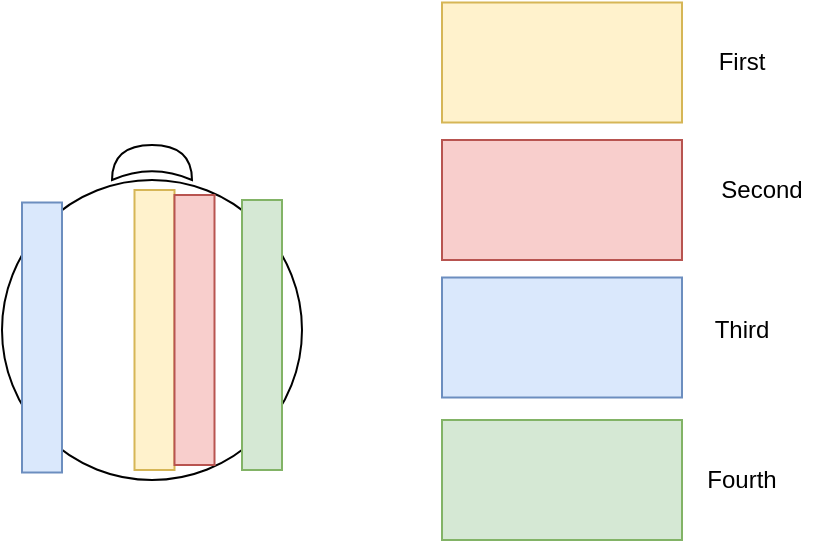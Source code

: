 <mxfile version="21.2.8" type="github">
  <diagram name="Page-1" id="vOUiNsE_Ql6HPXNtZsOp">
    <mxGraphModel dx="819" dy="523" grid="1" gridSize="10" guides="1" tooltips="1" connect="1" arrows="1" fold="1" page="1" pageScale="1" pageWidth="600" pageHeight="500" math="0" shadow="0">
      <root>
        <mxCell id="0" />
        <mxCell id="1" parent="0" />
        <mxCell id="pNGkDI2xaqKmXn3XfgN7-1" value="" style="ellipse;whiteSpace=wrap;html=1;aspect=fixed;" vertex="1" parent="1">
          <mxGeometry x="170" y="130" width="150" height="150" as="geometry" />
        </mxCell>
        <mxCell id="pNGkDI2xaqKmXn3XfgN7-2" value="" style="shape=xor;whiteSpace=wrap;html=1;rotation=-90;" vertex="1" parent="1">
          <mxGeometry x="236.25" y="101.25" width="17.5" height="40" as="geometry" />
        </mxCell>
        <mxCell id="pNGkDI2xaqKmXn3XfgN7-3" value="" style="rounded=0;whiteSpace=wrap;html=1;fillColor=#fff2cc;strokeColor=#d6b656;" vertex="1" parent="1">
          <mxGeometry x="236.25" y="135" width="20" height="140" as="geometry" />
        </mxCell>
        <mxCell id="pNGkDI2xaqKmXn3XfgN7-4" value="" style="rounded=0;whiteSpace=wrap;html=1;fillColor=#fff2cc;strokeColor=#d6b656;" vertex="1" parent="1">
          <mxGeometry x="390" y="41.25" width="120" height="60" as="geometry" />
        </mxCell>
        <mxCell id="pNGkDI2xaqKmXn3XfgN7-6" value="First" style="text;html=1;strokeColor=none;fillColor=none;align=center;verticalAlign=middle;whiteSpace=wrap;rounded=0;" vertex="1" parent="1">
          <mxGeometry x="510" y="56.25" width="60" height="30" as="geometry" />
        </mxCell>
        <mxCell id="pNGkDI2xaqKmXn3XfgN7-7" value="" style="rounded=0;whiteSpace=wrap;html=1;fillColor=#f8cecc;strokeColor=#b85450;" vertex="1" parent="1">
          <mxGeometry x="256.25" y="137.5" width="20" height="135" as="geometry" />
        </mxCell>
        <mxCell id="pNGkDI2xaqKmXn3XfgN7-8" value="" style="rounded=0;whiteSpace=wrap;html=1;fillColor=#f8cecc;strokeColor=#b85450;" vertex="1" parent="1">
          <mxGeometry x="390" y="110" width="120" height="60" as="geometry" />
        </mxCell>
        <mxCell id="pNGkDI2xaqKmXn3XfgN7-9" value="Second" style="text;html=1;strokeColor=none;fillColor=none;align=center;verticalAlign=middle;whiteSpace=wrap;rounded=0;" vertex="1" parent="1">
          <mxGeometry x="520" y="120" width="60" height="30" as="geometry" />
        </mxCell>
        <mxCell id="pNGkDI2xaqKmXn3XfgN7-10" value="" style="rounded=0;whiteSpace=wrap;html=1;fillColor=#d5e8d4;strokeColor=#82b366;" vertex="1" parent="1">
          <mxGeometry x="290" y="140" width="20" height="135" as="geometry" />
        </mxCell>
        <mxCell id="pNGkDI2xaqKmXn3XfgN7-11" value="" style="rounded=0;whiteSpace=wrap;html=1;fillColor=#dae8fc;strokeColor=#6c8ebf;" vertex="1" parent="1">
          <mxGeometry x="180" y="141.25" width="20" height="135" as="geometry" />
        </mxCell>
        <mxCell id="pNGkDI2xaqKmXn3XfgN7-12" value="" style="rounded=0;whiteSpace=wrap;html=1;fillColor=#dae8fc;strokeColor=#6c8ebf;" vertex="1" parent="1">
          <mxGeometry x="390" y="178.75" width="120" height="60" as="geometry" />
        </mxCell>
        <mxCell id="pNGkDI2xaqKmXn3XfgN7-13" value="Third" style="text;html=1;strokeColor=none;fillColor=none;align=center;verticalAlign=middle;whiteSpace=wrap;rounded=0;" vertex="1" parent="1">
          <mxGeometry x="510" y="190" width="60" height="30" as="geometry" />
        </mxCell>
        <mxCell id="pNGkDI2xaqKmXn3XfgN7-14" value="" style="rounded=0;whiteSpace=wrap;html=1;fillColor=#d5e8d4;strokeColor=#82b366;" vertex="1" parent="1">
          <mxGeometry x="390" y="250" width="120" height="60" as="geometry" />
        </mxCell>
        <mxCell id="pNGkDI2xaqKmXn3XfgN7-15" value="Fourth" style="text;html=1;strokeColor=none;fillColor=none;align=center;verticalAlign=middle;whiteSpace=wrap;rounded=0;" vertex="1" parent="1">
          <mxGeometry x="510" y="265" width="60" height="30" as="geometry" />
        </mxCell>
      </root>
    </mxGraphModel>
  </diagram>
</mxfile>
